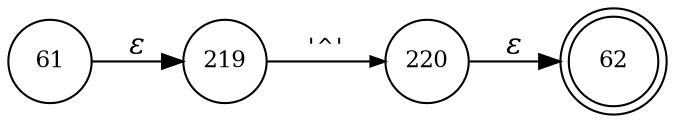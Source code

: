 digraph ATN {
rankdir=LR;
s62[fontsize=11, label="62", shape=doublecircle, fixedsize=true, width=.6];
s220[fontsize=11,label="220", shape=circle, fixedsize=true, width=.55, peripheries=1];
s219[fontsize=11,label="219", shape=circle, fixedsize=true, width=.55, peripheries=1];
s61[fontsize=11,label="61", shape=circle, fixedsize=true, width=.55, peripheries=1];
s61 -> s219 [fontname="Times-Italic", label="&epsilon;"];
s219 -> s220 [fontsize=11, fontname="Courier", arrowsize=.7, label = "'^'", arrowhead = normal];
s220 -> s62 [fontname="Times-Italic", label="&epsilon;"];
}